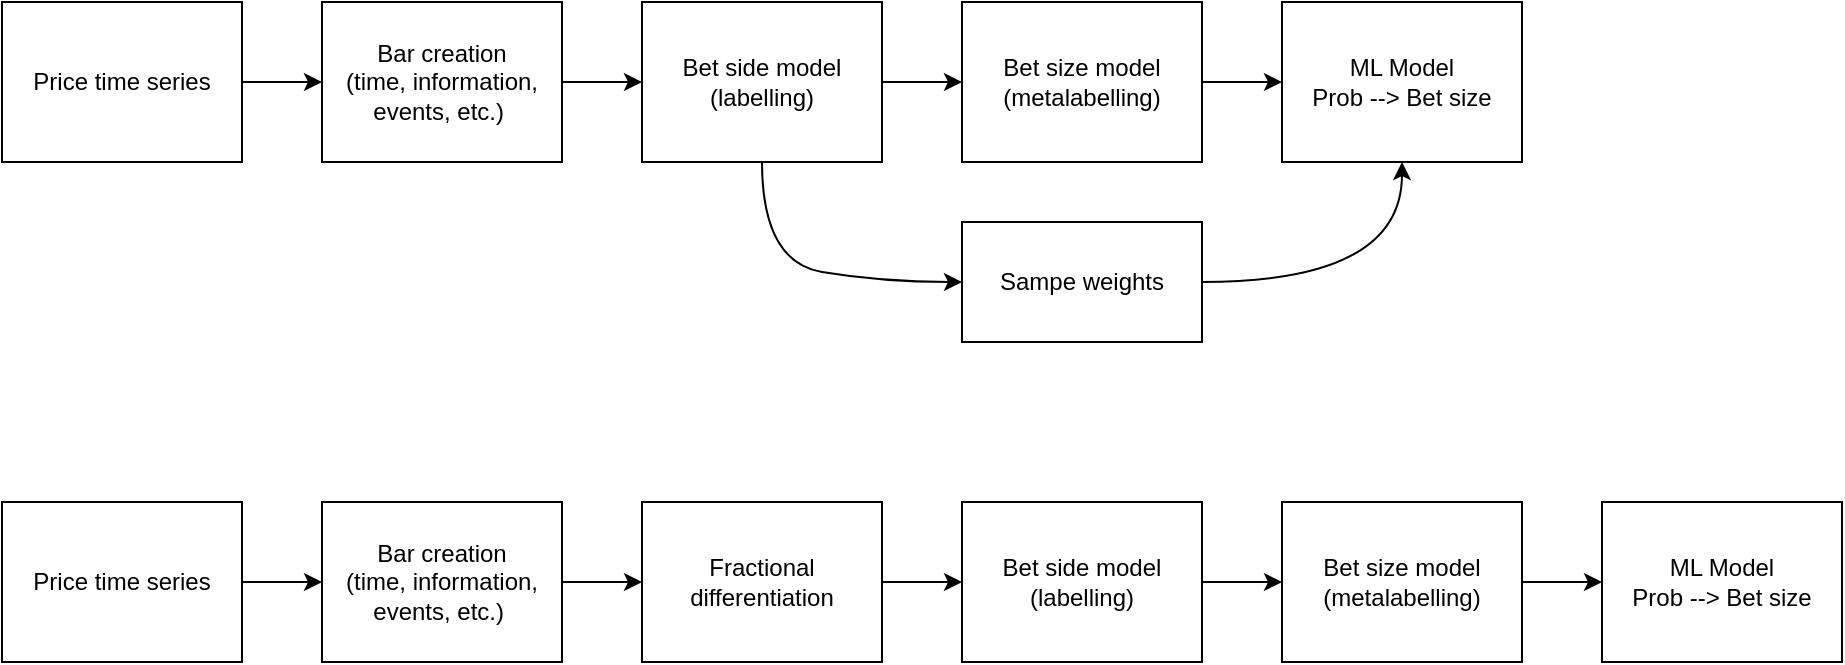 <mxfile version="13.9.8" type="device"><diagram id="ruS5YGYZ5PHCI6ddUNCw" name="Page-1"><mxGraphModel dx="868" dy="494" grid="1" gridSize="10" guides="1" tooltips="1" connect="1" arrows="1" fold="1" page="1" pageScale="1" pageWidth="1169" pageHeight="827" math="0" shadow="0"><root><mxCell id="0"/><mxCell id="1" parent="0"/><mxCell id="kAA1OZTLrTIjMfWv7K8W-5" style="edgeStyle=orthogonalEdgeStyle;rounded=0;orthogonalLoop=1;jettySize=auto;html=1;exitX=1;exitY=0.5;exitDx=0;exitDy=0;entryX=0;entryY=0.5;entryDx=0;entryDy=0;" edge="1" parent="1" source="kAA1OZTLrTIjMfWv7K8W-1" target="kAA1OZTLrTIjMfWv7K8W-4"><mxGeometry relative="1" as="geometry"/></mxCell><mxCell id="kAA1OZTLrTIjMfWv7K8W-1" value="Price time series" style="rounded=0;whiteSpace=wrap;html=1;" vertex="1" parent="1"><mxGeometry x="40" y="280" width="120" height="80" as="geometry"/></mxCell><mxCell id="kAA1OZTLrTIjMfWv7K8W-7" style="edgeStyle=orthogonalEdgeStyle;rounded=0;orthogonalLoop=1;jettySize=auto;html=1;exitX=1;exitY=0.5;exitDx=0;exitDy=0;entryX=0;entryY=0.5;entryDx=0;entryDy=0;" edge="1" parent="1" source="kAA1OZTLrTIjMfWv7K8W-2" target="kAA1OZTLrTIjMfWv7K8W-3"><mxGeometry relative="1" as="geometry"/></mxCell><mxCell id="kAA1OZTLrTIjMfWv7K8W-2" value="Bet side model (labelling)" style="rounded=0;whiteSpace=wrap;html=1;" vertex="1" parent="1"><mxGeometry x="360" y="280" width="120" height="80" as="geometry"/></mxCell><mxCell id="kAA1OZTLrTIjMfWv7K8W-12" style="edgeStyle=orthogonalEdgeStyle;rounded=0;orthogonalLoop=1;jettySize=auto;html=1;exitX=1;exitY=0.5;exitDx=0;exitDy=0;" edge="1" parent="1" source="kAA1OZTLrTIjMfWv7K8W-3" target="kAA1OZTLrTIjMfWv7K8W-11"><mxGeometry relative="1" as="geometry"/></mxCell><mxCell id="kAA1OZTLrTIjMfWv7K8W-3" value="Bet size model (metalabelling)" style="rounded=0;whiteSpace=wrap;html=1;" vertex="1" parent="1"><mxGeometry x="520" y="280" width="120" height="80" as="geometry"/></mxCell><mxCell id="kAA1OZTLrTIjMfWv7K8W-6" style="edgeStyle=orthogonalEdgeStyle;rounded=0;orthogonalLoop=1;jettySize=auto;html=1;exitX=1;exitY=0.5;exitDx=0;exitDy=0;entryX=0;entryY=0.5;entryDx=0;entryDy=0;" edge="1" parent="1" source="kAA1OZTLrTIjMfWv7K8W-4" target="kAA1OZTLrTIjMfWv7K8W-2"><mxGeometry relative="1" as="geometry"/></mxCell><mxCell id="kAA1OZTLrTIjMfWv7K8W-4" value="Bar creation&lt;br&gt;(time, information, events, etc.)&amp;nbsp;" style="rounded=0;whiteSpace=wrap;html=1;" vertex="1" parent="1"><mxGeometry x="200" y="280" width="120" height="80" as="geometry"/></mxCell><mxCell id="kAA1OZTLrTIjMfWv7K8W-9" value="Sampe weights" style="rounded=0;whiteSpace=wrap;html=1;" vertex="1" parent="1"><mxGeometry x="520" y="390" width="120" height="60" as="geometry"/></mxCell><mxCell id="kAA1OZTLrTIjMfWv7K8W-11" value="ML Model&lt;br&gt;Prob --&amp;gt; Bet size" style="rounded=0;whiteSpace=wrap;html=1;" vertex="1" parent="1"><mxGeometry x="680" y="280" width="120" height="80" as="geometry"/></mxCell><mxCell id="kAA1OZTLrTIjMfWv7K8W-13" value="" style="curved=1;endArrow=classic;html=1;exitX=1;exitY=0.5;exitDx=0;exitDy=0;entryX=0.5;entryY=1;entryDx=0;entryDy=0;" edge="1" parent="1" source="kAA1OZTLrTIjMfWv7K8W-9" target="kAA1OZTLrTIjMfWv7K8W-11"><mxGeometry width="50" height="50" relative="1" as="geometry"><mxPoint x="410" y="400" as="sourcePoint"/><mxPoint x="460" y="350" as="targetPoint"/><Array as="points"><mxPoint x="740" y="420"/></Array></mxGeometry></mxCell><mxCell id="kAA1OZTLrTIjMfWv7K8W-14" value="" style="curved=1;endArrow=classic;html=1;entryX=0;entryY=0.5;entryDx=0;entryDy=0;exitX=0.5;exitY=1;exitDx=0;exitDy=0;" edge="1" parent="1" source="kAA1OZTLrTIjMfWv7K8W-2" target="kAA1OZTLrTIjMfWv7K8W-9"><mxGeometry width="50" height="50" relative="1" as="geometry"><mxPoint x="470" y="410" as="sourcePoint"/><mxPoint x="460" y="350" as="targetPoint"/><Array as="points"><mxPoint x="420" y="410"/><mxPoint x="480" y="420"/></Array></mxGeometry></mxCell><mxCell id="kAA1OZTLrTIjMfWv7K8W-15" style="edgeStyle=orthogonalEdgeStyle;rounded=0;orthogonalLoop=1;jettySize=auto;html=1;exitX=1;exitY=0.5;exitDx=0;exitDy=0;entryX=0;entryY=0.5;entryDx=0;entryDy=0;" edge="1" parent="1" source="kAA1OZTLrTIjMfWv7K8W-16" target="kAA1OZTLrTIjMfWv7K8W-22"><mxGeometry relative="1" as="geometry"/></mxCell><mxCell id="kAA1OZTLrTIjMfWv7K8W-16" value="Price time series" style="rounded=0;whiteSpace=wrap;html=1;" vertex="1" parent="1"><mxGeometry x="40" y="530" width="120" height="80" as="geometry"/></mxCell><mxCell id="kAA1OZTLrTIjMfWv7K8W-17" style="edgeStyle=orthogonalEdgeStyle;rounded=0;orthogonalLoop=1;jettySize=auto;html=1;exitX=1;exitY=0.5;exitDx=0;exitDy=0;entryX=0;entryY=0.5;entryDx=0;entryDy=0;" edge="1" parent="1" source="kAA1OZTLrTIjMfWv7K8W-18" target="kAA1OZTLrTIjMfWv7K8W-20"><mxGeometry relative="1" as="geometry"/></mxCell><mxCell id="kAA1OZTLrTIjMfWv7K8W-18" value="Bet side model (labelling)" style="rounded=0;whiteSpace=wrap;html=1;" vertex="1" parent="1"><mxGeometry x="520" y="530" width="120" height="80" as="geometry"/></mxCell><mxCell id="kAA1OZTLrTIjMfWv7K8W-19" style="edgeStyle=orthogonalEdgeStyle;rounded=0;orthogonalLoop=1;jettySize=auto;html=1;exitX=1;exitY=0.5;exitDx=0;exitDy=0;" edge="1" parent="1" source="kAA1OZTLrTIjMfWv7K8W-20" target="kAA1OZTLrTIjMfWv7K8W-24"><mxGeometry relative="1" as="geometry"/></mxCell><mxCell id="kAA1OZTLrTIjMfWv7K8W-20" value="Bet size model (metalabelling)" style="rounded=0;whiteSpace=wrap;html=1;" vertex="1" parent="1"><mxGeometry x="680" y="530" width="120" height="80" as="geometry"/></mxCell><mxCell id="kAA1OZTLrTIjMfWv7K8W-28" style="edgeStyle=orthogonalEdgeStyle;rounded=0;orthogonalLoop=1;jettySize=auto;html=1;exitX=1;exitY=0.5;exitDx=0;exitDy=0;" edge="1" parent="1" source="kAA1OZTLrTIjMfWv7K8W-22" target="kAA1OZTLrTIjMfWv7K8W-27"><mxGeometry relative="1" as="geometry"/></mxCell><mxCell id="kAA1OZTLrTIjMfWv7K8W-22" value="Bar creation&lt;br&gt;(time, information, events, etc.)&amp;nbsp;" style="rounded=0;whiteSpace=wrap;html=1;" vertex="1" parent="1"><mxGeometry x="200" y="530" width="120" height="80" as="geometry"/></mxCell><mxCell id="kAA1OZTLrTIjMfWv7K8W-24" value="ML Model&lt;br&gt;Prob --&amp;gt; Bet size" style="rounded=0;whiteSpace=wrap;html=1;" vertex="1" parent="1"><mxGeometry x="840" y="530" width="120" height="80" as="geometry"/></mxCell><mxCell id="kAA1OZTLrTIjMfWv7K8W-29" style="edgeStyle=orthogonalEdgeStyle;rounded=0;orthogonalLoop=1;jettySize=auto;html=1;exitX=1;exitY=0.5;exitDx=0;exitDy=0;entryX=0;entryY=0.5;entryDx=0;entryDy=0;" edge="1" parent="1" source="kAA1OZTLrTIjMfWv7K8W-27" target="kAA1OZTLrTIjMfWv7K8W-18"><mxGeometry relative="1" as="geometry"/></mxCell><mxCell id="kAA1OZTLrTIjMfWv7K8W-27" value="Fractional differentiation" style="rounded=0;whiteSpace=wrap;html=1;" vertex="1" parent="1"><mxGeometry x="360" y="530" width="120" height="80" as="geometry"/></mxCell></root></mxGraphModel></diagram></mxfile>